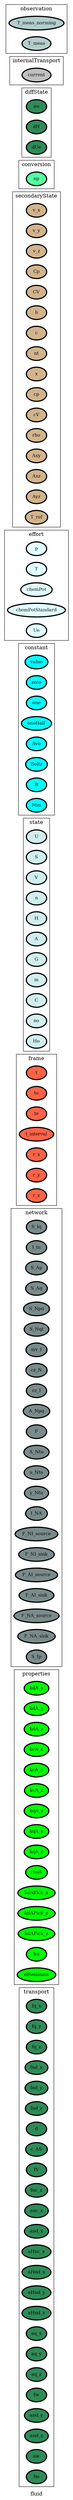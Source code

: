 digraph fluid {
label=fluid;
rankdir=LR;
subgraph cluster_fluid___transport {
label=transport;
rankdir=LR;
V_151 [fillcolor=seagreen, fontsize=12, label=fq_x, penwidth=3, style=filled];
V_152 [fillcolor=seagreen, fontsize=12, label=fq_y, penwidth=3, style=filled];
V_153 [fillcolor=seagreen, fontsize=12, label=fq_z, penwidth=3, style=filled];
V_154 [fillcolor=seagreen, fontsize=12, label=fnd_x, penwidth=3, style=filled];
V_155 [fillcolor=seagreen, fontsize=12, label=fnd_y, penwidth=3, style=filled];
V_156 [fillcolor=seagreen, fontsize=12, label=fnd_z, penwidth=3, style=filled];
V_157 [fillcolor=seagreen, fontsize=12, label=d, penwidth=3, style=filled];
V_158 [fillcolor=seagreen, fontsize=12, label=c_AS, penwidth=3, style=filled];
V_159 [fillcolor=seagreen, fontsize=12, label=fV, penwidth=3, style=filled];
V_160 [fillcolor=seagreen, fontsize=12, label=fnc_x, penwidth=3, style=filled];
V_194 [fillcolor=seagreen, fontsize=12, label=anc_x, penwidth=3, style=filled];
V_195 [fillcolor=seagreen, fontsize=12, label=and_x, penwidth=3, style=filled];
V_204 [fillcolor=seagreen, fontsize=12, label=aHnc_x, penwidth=3, style=filled];
V_205 [fillcolor=seagreen, fontsize=12, label=aHnd_x, penwidth=3, style=filled];
V_206 [fillcolor=seagreen, fontsize=12, label=aHnd_y, penwidth=3, style=filled];
V_207 [fillcolor=seagreen, fontsize=12, label=aHnd_z, penwidth=3, style=filled];
V_208 [fillcolor=seagreen, fontsize=12, label=aq_x, penwidth=3, style=filled];
V_209 [fillcolor=seagreen, fontsize=12, label=aq_y, penwidth=3, style=filled];
V_210 [fillcolor=seagreen, fontsize=12, label=aq_z, penwidth=3, style=filled];
V_211 [fillcolor=seagreen, fontsize=12, label=fw, penwidth=3, style=filled];
V_212 [fillcolor=seagreen, fontsize=12, label=and_y, penwidth=3, style=filled];
V_213 [fillcolor=seagreen, fontsize=12, label=and_z, penwidth=3, style=filled];
V_214 [fillcolor=seagreen, fontsize=12, label=aw, penwidth=3, style=filled];
V_234 [fillcolor=seagreen, fontsize=12, label=fm, penwidth=3, style=filled];
}

subgraph cluster_fluid___geometry {
label=geometry;
rankdir=LR;
}

subgraph cluster_fluid___properties {
label=properties;
rankdir=LR;
V_180 [fillcolor=green, fontsize=12, label=kdA_x, penwidth=3, style=filled];
V_181 [fillcolor=green, fontsize=12, label=kdA_y, penwidth=3, style=filled];
V_182 [fillcolor=green, fontsize=12, label=kdA_z, penwidth=3, style=filled];
V_183 [fillcolor=green, fontsize=12, label=kcA_x, penwidth=3, style=filled];
V_184 [fillcolor=green, fontsize=12, label=kcA_y, penwidth=3, style=filled];
V_185 [fillcolor=green, fontsize=12, label=kcA_z, penwidth=3, style=filled];
V_186 [fillcolor=green, fontsize=12, label=kqA_x, penwidth=3, style=filled];
V_187 [fillcolor=green, fontsize=12, label=kqA_y, penwidth=3, style=filled];
V_188 [fillcolor=green, fontsize=12, label=kqA_z, penwidth=3, style=filled];
V_189 [fillcolor=green, fontsize=12, label=rhoA, penwidth=3, style=filled];
V_190 [fillcolor=green, fontsize=12, label=kdAFick_x, penwidth=3, style=filled];
V_191 [fillcolor=green, fontsize=12, label=kdAFick_y, penwidth=3, style=filled];
V_192 [fillcolor=green, fontsize=12, label=kdAFick_z, penwidth=3, style=filled];
V_193 [fillcolor=green, fontsize=12, label=hA, penwidth=3, style=filled];
V_219 [fillcolor=green, fontsize=12, label=elResistant, penwidth=3, style=filled];
}

subgraph cluster_fluid___network {
label=network;
rankdir=LR;
V_10 [fillcolor=lightcyan4, fontsize=12, label=S_Iq, penwidth=3, style=filled];
V_11 [fillcolor=lightcyan4, fontsize=12, label=I_tu, penwidth=3, style=filled];
V_12 [fillcolor=lightcyan4, fontsize=12, label=S_Ap, penwidth=3, style=filled];
V_13 [fillcolor=lightcyan4, fontsize=12, label=S_Aq, penwidth=3, style=filled];
V_14 [fillcolor=lightcyan4, fontsize=12, label=S_Npu, penwidth=3, style=filled];
V_15 [fillcolor=lightcyan4, fontsize=12, label=S_Nqt, penwidth=3, style=filled];
V_16 [fillcolor=lightcyan4, fontsize=12, label=mv_I, penwidth=3, style=filled];
V_17 [fillcolor=lightcyan4, fontsize=12, label=cz_N, penwidth=3, style=filled];
V_18 [fillcolor=lightcyan4, fontsize=12, label=cz_I, penwidth=3, style=filled];
V_19 [fillcolor=lightcyan4, fontsize=12, label=A_Npq, penwidth=3, style=filled];
V_2 [fillcolor=lightcyan4, fontsize=12, label=F, penwidth=3, style=filled];
V_20 [fillcolor=lightcyan4, fontsize=12, label=A_Ntu, penwidth=3, style=filled];
V_21 [fillcolor=lightcyan4, fontsize=12, label=u_Ntu, penwidth=3, style=filled];
V_22 [fillcolor=lightcyan4, fontsize=12, label=y_Ntu, penwidth=3, style=filled];
V_27 [fillcolor=lightcyan4, fontsize=12, label=I_NA, penwidth=3, style=filled];
V_3 [fillcolor=lightcyan4, fontsize=12, label=F_NI_source, penwidth=3, style=filled];
V_4 [fillcolor=lightcyan4, fontsize=12, label=F_NI_sink, penwidth=3, style=filled];
V_5 [fillcolor=lightcyan4, fontsize=12, label=F_AI_source, penwidth=3, style=filled];
V_6 [fillcolor=lightcyan4, fontsize=12, label=F_AI_sink, penwidth=3, style=filled];
V_7 [fillcolor=lightcyan4, fontsize=12, label=F_NA_source, penwidth=3, style=filled];
V_8 [fillcolor=lightcyan4, fontsize=12, label=F_NA_sink, penwidth=3, style=filled];
V_9 [fillcolor=lightcyan4, fontsize=12, label=S_Ip, penwidth=3, style=filled];
}

subgraph cluster_fluid___differenceOperator {
label=differenceOperator;
rankdir=LR;
}

subgraph cluster_fluid___frame {
label=frame;
rankdir=LR;
V_1 [fillcolor=tomato, fontsize=12, label=t, penwidth=3, style=filled];
V_105 [fillcolor=tomato, fontsize=12, label=to, penwidth=3, style=filled];
V_106 [fillcolor=tomato, fontsize=12, label=te, penwidth=3, style=filled];
V_107 [fillcolor=tomato, fontsize=12, label=t_interval, penwidth=3, style=filled];
V_23 [fillcolor=tomato, fontsize=12, label=r_x, penwidth=3, style=filled];
V_24 [fillcolor=tomato, fontsize=12, label=r_y, penwidth=3, style=filled];
V_25 [fillcolor=tomato, fontsize=12, label=r_z, penwidth=3, style=filled];
}

subgraph cluster_fluid___state {
label=state;
rankdir=LR;
V_108 [fillcolor=lightcyan2, fontsize=12, label=U, penwidth=3, style=filled];
V_109 [fillcolor=lightcyan2, fontsize=12, label=S, penwidth=3, style=filled];
V_110 [fillcolor=lightcyan2, fontsize=12, label=V, penwidth=3, style=filled];
V_111 [fillcolor=lightcyan2, fontsize=12, label=n, penwidth=3, style=filled];
V_115 [fillcolor=lightcyan2, fontsize=12, label=H, penwidth=3, style=filled];
V_116 [fillcolor=lightcyan2, fontsize=12, label=A, penwidth=3, style=filled];
V_117 [fillcolor=lightcyan2, fontsize=12, label=G, penwidth=3, style=filled];
V_137 [fillcolor=lightcyan2, fontsize=12, label=m, penwidth=3, style=filled];
V_144 [fillcolor=lightcyan2, fontsize=12, label=C, penwidth=3, style=filled];
V_203 [fillcolor=lightcyan2, fontsize=12, label=no, penwidth=3, style=filled];
V_216 [fillcolor=lightcyan2, fontsize=12, label=Ho, penwidth=3, style=filled];
}

subgraph cluster_fluid___constant {
label=constant;
rankdir=LR;
V_101 [fillcolor=cyan, fontsize=12, label=value, penwidth=3, style=filled];
V_102 [fillcolor=cyan, fontsize=12, label=zero, penwidth=3, style=filled];
V_103 [fillcolor=cyan, fontsize=12, label=one, penwidth=3, style=filled];
V_104 [fillcolor=cyan, fontsize=12, label=oneHalf, penwidth=3, style=filled];
V_121 [fillcolor=cyan, fontsize=12, label=Avo, penwidth=3, style=filled];
V_122 [fillcolor=cyan, fontsize=12, label=Boltz, penwidth=3, style=filled];
V_123 [fillcolor=cyan, fontsize=12, label=R, penwidth=3, style=filled];
V_132 [fillcolor=cyan, fontsize=12, label=Mm, penwidth=3, style=filled];
}

subgraph cluster_fluid___effort {
label=effort;
rankdir=LR;
V_112 [fillcolor=lightcyan1, fontsize=12, label=p, penwidth=3, style=filled];
V_113 [fillcolor=lightcyan1, fontsize=12, label=T, penwidth=3, style=filled];
V_114 [fillcolor=lightcyan1, fontsize=12, label=chemPot, penwidth=3, style=filled];
V_161 [fillcolor=lightcyan1, fontsize=12, label=chemPotStandard, penwidth=3, style=filled];
V_217 [fillcolor=lightcyan1, fontsize=12, label=Ue, penwidth=3, style=filled];
}

subgraph cluster_fluid___secondaryState {
label=secondaryState;
rankdir=LR;
V_118 [fillcolor=tan, fontsize=12, label=v_x, penwidth=3, style=filled];
V_119 [fillcolor=tan, fontsize=12, label=v_y, penwidth=3, style=filled];
V_120 [fillcolor=tan, fontsize=12, label=v_z, penwidth=3, style=filled];
V_124 [fillcolor=tan, fontsize=12, label=Cp, penwidth=3, style=filled];
V_125 [fillcolor=tan, fontsize=12, label=CV, penwidth=3, style=filled];
V_136 [fillcolor=tan, fontsize=12, label=h, penwidth=3, style=filled];
V_138 [fillcolor=tan, fontsize=12, label=c, penwidth=3, style=filled];
V_139 [fillcolor=tan, fontsize=12, label=nt, penwidth=3, style=filled];
V_140 [fillcolor=tan, fontsize=12, label=x, penwidth=3, style=filled];
V_141 [fillcolor=tan, fontsize=12, label=cp, penwidth=3, style=filled];
V_142 [fillcolor=tan, fontsize=12, label=cV, penwidth=3, style=filled];
V_143 [fillcolor=tan, fontsize=12, label=rho, penwidth=3, style=filled];
V_148 [fillcolor=tan, fontsize=12, label=Axy, penwidth=3, style=filled];
V_149 [fillcolor=tan, fontsize=12, label=Axz, penwidth=3, style=filled];
V_150 [fillcolor=tan, fontsize=12, label=Ayz, penwidth=3, style=filled];
V_222 [fillcolor=tan, fontsize=12, label=T_ref, penwidth=3, style=filled];
}

subgraph cluster_fluid___conversion {
label=conversion;
rankdir=LR;
V_202 [fillcolor=seagreen1, fontsize=12, label=np, penwidth=3, style=filled];
}

subgraph cluster_fluid___diffState {
label=diffState;
rankdir=LR;
V_196 [fillcolor=seagreen4, fontsize=12, label=an, penwidth=3, style=filled];
V_215 [fillcolor=seagreen4, fontsize=12, label=dH, penwidth=3, style=filled];
V_220 [fillcolor=seagreen4, fontsize=12, label=dUe, penwidth=3, style=filled];
}

subgraph cluster_fluid___internalTransport {
label=internalTransport;
rankdir=LR;
V_218 [fillcolor=grey, fontsize=12, label=current, penwidth=3, style=filled];
}

subgraph cluster_fluid___controlInput {
label=controlInput;
rankdir=LR;
}

subgraph cluster_fluid___observation {
label=observation;
rankdir=LR;
V_223 [fillcolor=lightcyan3, fontsize=12, label=T_meas_norming, penwidth=3, style=filled];
V_224 [fillcolor=lightcyan3, fontsize=12, label=T_meas, penwidth=3, style=filled];
}

}
